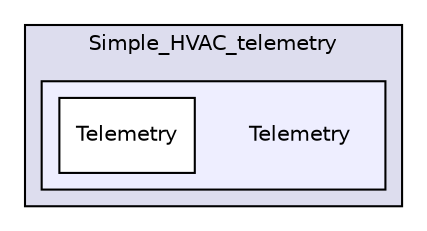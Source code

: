 digraph "C:/Workspace/Simple_HVAC_telemetry/Telemetry" {
  compound=true
  node [ fontsize="10", fontname="Helvetica"];
  edge [ labelfontsize="10", labelfontname="Helvetica"];
  subgraph clusterdir_a733cff363c34944410d1d344514aee4 {
    graph [ bgcolor="#ddddee", pencolor="black", label="Simple_HVAC_telemetry" fontname="Helvetica", fontsize="10", URL="dir_a733cff363c34944410d1d344514aee4.html"]
  subgraph clusterdir_ea190c066b0db487b380f7ebab3cd8e2 {
    graph [ bgcolor="#eeeeff", pencolor="black", label="" URL="dir_ea190c066b0db487b380f7ebab3cd8e2.html"];
    dir_ea190c066b0db487b380f7ebab3cd8e2 [shape=plaintext label="Telemetry"];
    dir_524db600a90a36c3aa07792d521f0656 [shape=box label="Telemetry" color="black" fillcolor="white" style="filled" URL="dir_524db600a90a36c3aa07792d521f0656.html"];
  }
  }
}
